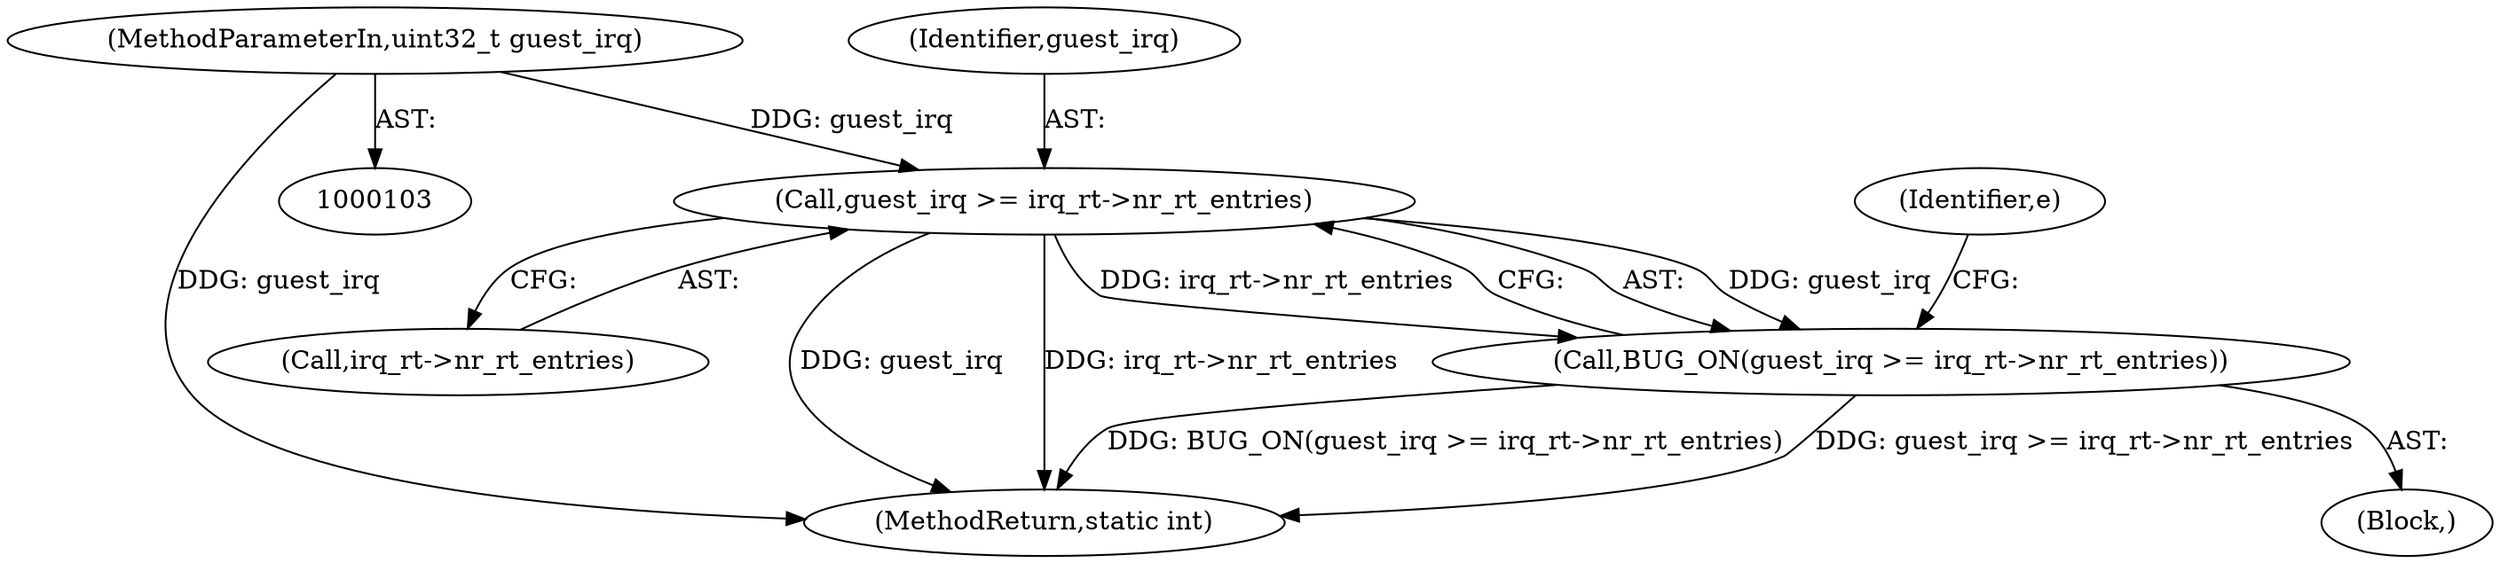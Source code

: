 digraph "0_linux_3a8b0677fc6180a467e26cc32ce6b0c09a32f9bb@pointer" {
"1000156" [label="(Call,guest_irq >= irq_rt->nr_rt_entries)"];
"1000106" [label="(MethodParameterIn,uint32_t guest_irq)"];
"1000155" [label="(Call,BUG_ON(guest_irq >= irq_rt->nr_rt_entries))"];
"1000108" [label="(Block,)"];
"1000156" [label="(Call,guest_irq >= irq_rt->nr_rt_entries)"];
"1000157" [label="(Identifier,guest_irq)"];
"1000165" [label="(Identifier,e)"];
"1000155" [label="(Call,BUG_ON(guest_irq >= irq_rt->nr_rt_entries))"];
"1000158" [label="(Call,irq_rt->nr_rt_entries)"];
"1000263" [label="(MethodReturn,static int)"];
"1000106" [label="(MethodParameterIn,uint32_t guest_irq)"];
"1000156" -> "1000155"  [label="AST: "];
"1000156" -> "1000158"  [label="CFG: "];
"1000157" -> "1000156"  [label="AST: "];
"1000158" -> "1000156"  [label="AST: "];
"1000155" -> "1000156"  [label="CFG: "];
"1000156" -> "1000263"  [label="DDG: guest_irq"];
"1000156" -> "1000263"  [label="DDG: irq_rt->nr_rt_entries"];
"1000156" -> "1000155"  [label="DDG: guest_irq"];
"1000156" -> "1000155"  [label="DDG: irq_rt->nr_rt_entries"];
"1000106" -> "1000156"  [label="DDG: guest_irq"];
"1000106" -> "1000103"  [label="AST: "];
"1000106" -> "1000263"  [label="DDG: guest_irq"];
"1000155" -> "1000108"  [label="AST: "];
"1000165" -> "1000155"  [label="CFG: "];
"1000155" -> "1000263"  [label="DDG: BUG_ON(guest_irq >= irq_rt->nr_rt_entries)"];
"1000155" -> "1000263"  [label="DDG: guest_irq >= irq_rt->nr_rt_entries"];
}
